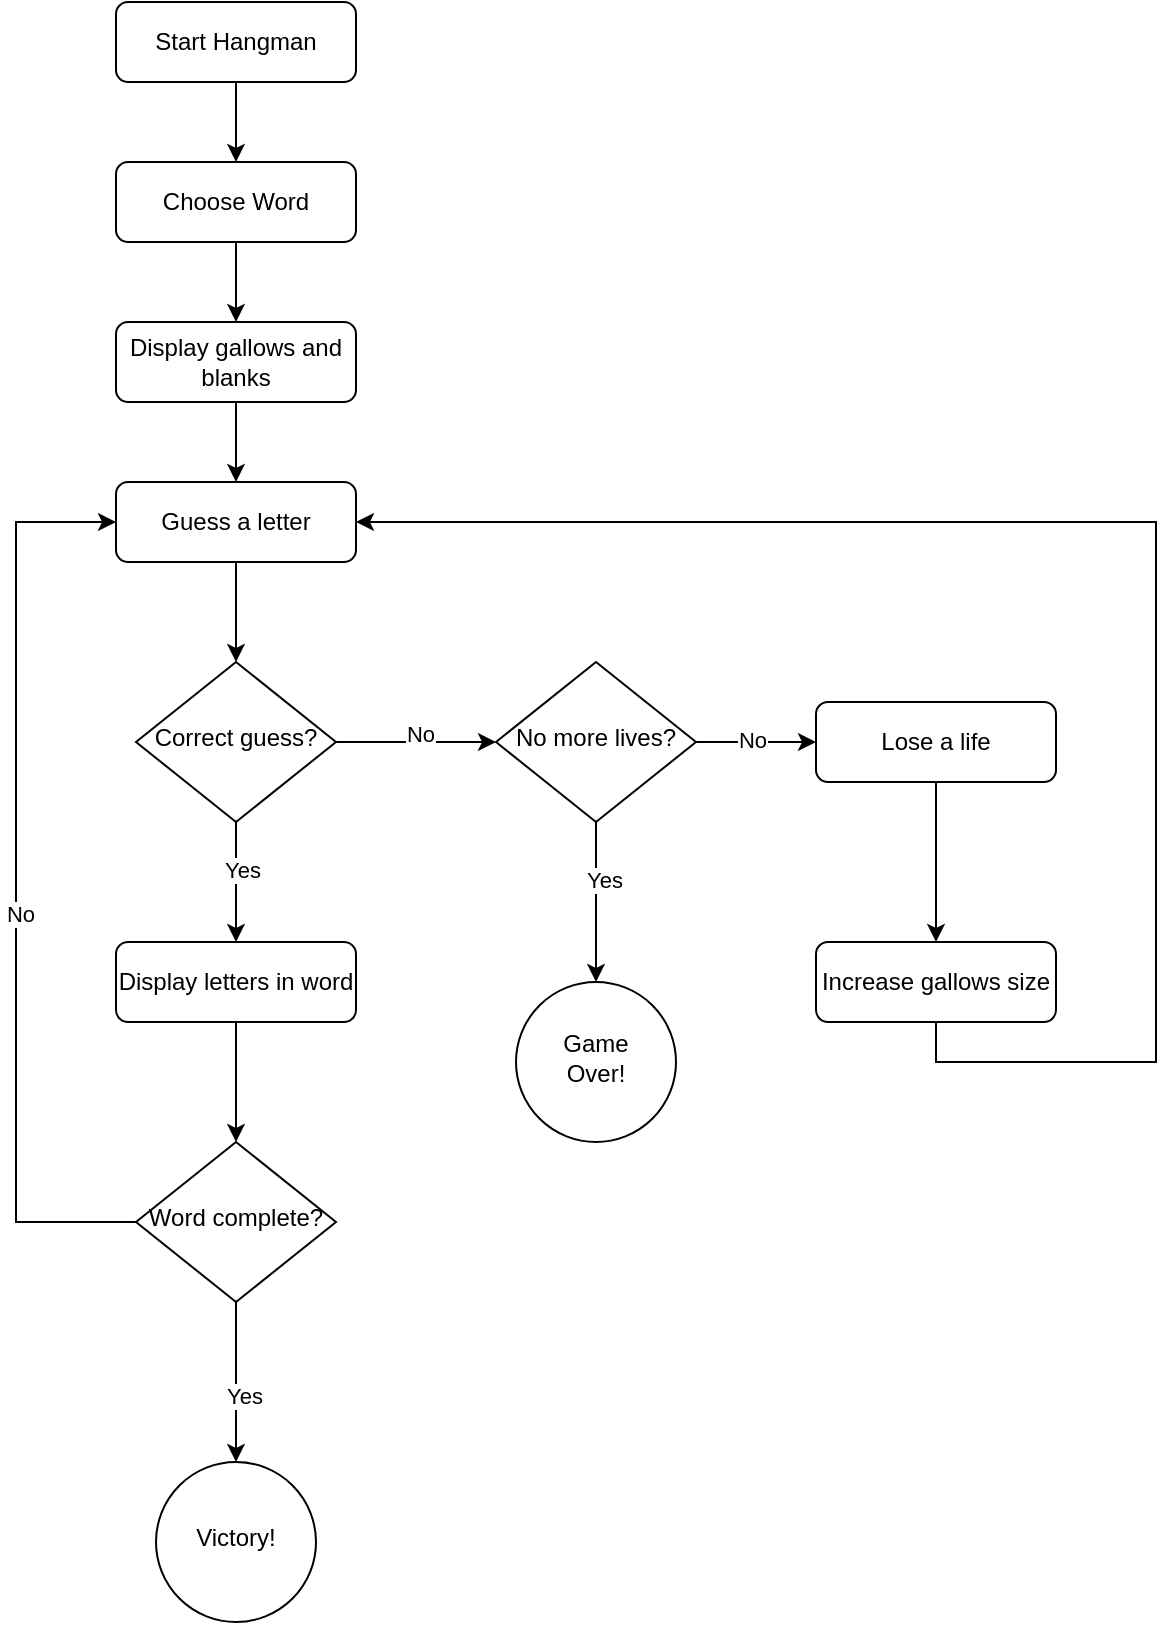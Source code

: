 <mxfile version="21.6.8" type="device">
  <diagram id="C5RBs43oDa-KdzZeNtuy" name="Page-1">
    <mxGraphModel dx="1114" dy="839" grid="1" gridSize="10" guides="1" tooltips="1" connect="1" arrows="1" fold="1" page="1" pageScale="1" pageWidth="827" pageHeight="1169" math="0" shadow="0">
      <root>
        <mxCell id="WIyWlLk6GJQsqaUBKTNV-0" />
        <mxCell id="WIyWlLk6GJQsqaUBKTNV-1" parent="WIyWlLk6GJQsqaUBKTNV-0" />
        <mxCell id="l3x75riTN9Xc-E5Wqw-H-3" value="" style="edgeStyle=orthogonalEdgeStyle;rounded=0;orthogonalLoop=1;jettySize=auto;html=1;" parent="WIyWlLk6GJQsqaUBKTNV-1" source="WIyWlLk6GJQsqaUBKTNV-3" target="l3x75riTN9Xc-E5Wqw-H-2" edge="1">
          <mxGeometry relative="1" as="geometry" />
        </mxCell>
        <mxCell id="WIyWlLk6GJQsqaUBKTNV-3" value="Start Hangman" style="rounded=1;whiteSpace=wrap;html=1;fontSize=12;glass=0;strokeWidth=1;shadow=0;" parent="WIyWlLk6GJQsqaUBKTNV-1" vertex="1">
          <mxGeometry x="160" y="80" width="120" height="40" as="geometry" />
        </mxCell>
        <mxCell id="l3x75riTN9Xc-E5Wqw-H-10" value="" style="edgeStyle=orthogonalEdgeStyle;rounded=0;orthogonalLoop=1;jettySize=auto;html=1;" parent="WIyWlLk6GJQsqaUBKTNV-1" source="WIyWlLk6GJQsqaUBKTNV-6" target="l3x75riTN9Xc-E5Wqw-H-9" edge="1">
          <mxGeometry relative="1" as="geometry" />
        </mxCell>
        <mxCell id="l3x75riTN9Xc-E5Wqw-H-11" value="&lt;div&gt;No&lt;/div&gt;" style="edgeLabel;html=1;align=center;verticalAlign=middle;resizable=0;points=[];" parent="l3x75riTN9Xc-E5Wqw-H-10" vertex="1" connectable="0">
          <mxGeometry x="0.05" y="4" relative="1" as="geometry">
            <mxPoint as="offset" />
          </mxGeometry>
        </mxCell>
        <mxCell id="l3x75riTN9Xc-E5Wqw-H-26" style="edgeStyle=orthogonalEdgeStyle;rounded=0;orthogonalLoop=1;jettySize=auto;html=1;exitX=0.5;exitY=1;exitDx=0;exitDy=0;" parent="WIyWlLk6GJQsqaUBKTNV-1" source="WIyWlLk6GJQsqaUBKTNV-6" target="l3x75riTN9Xc-E5Wqw-H-25" edge="1">
          <mxGeometry relative="1" as="geometry" />
        </mxCell>
        <mxCell id="l3x75riTN9Xc-E5Wqw-H-27" value="Yes" style="edgeLabel;html=1;align=center;verticalAlign=middle;resizable=0;points=[];" parent="l3x75riTN9Xc-E5Wqw-H-26" vertex="1" connectable="0">
          <mxGeometry x="-0.2" y="3" relative="1" as="geometry">
            <mxPoint as="offset" />
          </mxGeometry>
        </mxCell>
        <mxCell id="WIyWlLk6GJQsqaUBKTNV-6" value="Correct guess?" style="rhombus;whiteSpace=wrap;html=1;shadow=0;fontFamily=Helvetica;fontSize=12;align=center;strokeWidth=1;spacing=6;spacingTop=-4;" parent="WIyWlLk6GJQsqaUBKTNV-1" vertex="1">
          <mxGeometry x="170" y="410" width="100" height="80" as="geometry" />
        </mxCell>
        <mxCell id="l3x75riTN9Xc-E5Wqw-H-8" value="" style="edgeStyle=orthogonalEdgeStyle;rounded=0;orthogonalLoop=1;jettySize=auto;html=1;" parent="WIyWlLk6GJQsqaUBKTNV-1" source="WIyWlLk6GJQsqaUBKTNV-7" target="l3x75riTN9Xc-E5Wqw-H-7" edge="1">
          <mxGeometry relative="1" as="geometry" />
        </mxCell>
        <mxCell id="WIyWlLk6GJQsqaUBKTNV-7" value="Lose a life" style="rounded=1;whiteSpace=wrap;html=1;fontSize=12;glass=0;strokeWidth=1;shadow=0;" parent="WIyWlLk6GJQsqaUBKTNV-1" vertex="1">
          <mxGeometry x="510" y="430" width="120" height="40" as="geometry" />
        </mxCell>
        <mxCell id="l3x75riTN9Xc-E5Wqw-H-5" value="" style="edgeStyle=orthogonalEdgeStyle;rounded=0;orthogonalLoop=1;jettySize=auto;html=1;entryX=0.5;entryY=0;entryDx=0;entryDy=0;" parent="WIyWlLk6GJQsqaUBKTNV-1" source="l3x75riTN9Xc-E5Wqw-H-2" target="OFbIeOUO2OegjBeiqLVH-0" edge="1">
          <mxGeometry relative="1" as="geometry" />
        </mxCell>
        <mxCell id="l3x75riTN9Xc-E5Wqw-H-2" value="&lt;div&gt;Choose Word&lt;/div&gt;" style="rounded=1;whiteSpace=wrap;html=1;fontSize=12;glass=0;strokeWidth=1;shadow=0;" parent="WIyWlLk6GJQsqaUBKTNV-1" vertex="1">
          <mxGeometry x="160" y="160" width="120" height="40" as="geometry" />
        </mxCell>
        <mxCell id="l3x75riTN9Xc-E5Wqw-H-6" style="edgeStyle=orthogonalEdgeStyle;rounded=0;orthogonalLoop=1;jettySize=auto;html=1;exitX=0.5;exitY=1;exitDx=0;exitDy=0;entryX=0.5;entryY=0;entryDx=0;entryDy=0;" parent="WIyWlLk6GJQsqaUBKTNV-1" source="l3x75riTN9Xc-E5Wqw-H-4" target="WIyWlLk6GJQsqaUBKTNV-6" edge="1">
          <mxGeometry relative="1" as="geometry" />
        </mxCell>
        <mxCell id="l3x75riTN9Xc-E5Wqw-H-4" value="Guess a letter" style="rounded=1;whiteSpace=wrap;html=1;fontSize=12;glass=0;strokeWidth=1;shadow=0;" parent="WIyWlLk6GJQsqaUBKTNV-1" vertex="1">
          <mxGeometry x="160" y="320" width="120" height="40" as="geometry" />
        </mxCell>
        <mxCell id="l3x75riTN9Xc-E5Wqw-H-38" style="edgeStyle=orthogonalEdgeStyle;rounded=0;orthogonalLoop=1;jettySize=auto;html=1;exitX=0.5;exitY=1;exitDx=0;exitDy=0;entryX=1;entryY=0.5;entryDx=0;entryDy=0;" parent="WIyWlLk6GJQsqaUBKTNV-1" source="l3x75riTN9Xc-E5Wqw-H-7" target="l3x75riTN9Xc-E5Wqw-H-4" edge="1">
          <mxGeometry relative="1" as="geometry">
            <Array as="points">
              <mxPoint x="570" y="610" />
              <mxPoint x="680" y="610" />
              <mxPoint x="680" y="340" />
            </Array>
          </mxGeometry>
        </mxCell>
        <mxCell id="l3x75riTN9Xc-E5Wqw-H-7" value="Increase gallows size" style="rounded=1;whiteSpace=wrap;html=1;fontSize=12;glass=0;strokeWidth=1;shadow=0;" parent="WIyWlLk6GJQsqaUBKTNV-1" vertex="1">
          <mxGeometry x="510" y="550" width="120" height="40" as="geometry" />
        </mxCell>
        <mxCell id="l3x75riTN9Xc-E5Wqw-H-14" style="edgeStyle=orthogonalEdgeStyle;rounded=0;orthogonalLoop=1;jettySize=auto;html=1;exitX=1;exitY=0.5;exitDx=0;exitDy=0;entryX=0;entryY=0.5;entryDx=0;entryDy=0;" parent="WIyWlLk6GJQsqaUBKTNV-1" source="l3x75riTN9Xc-E5Wqw-H-9" target="WIyWlLk6GJQsqaUBKTNV-7" edge="1">
          <mxGeometry relative="1" as="geometry" />
        </mxCell>
        <mxCell id="l3x75riTN9Xc-E5Wqw-H-29" value="No" style="edgeLabel;html=1;align=center;verticalAlign=middle;resizable=0;points=[];" parent="l3x75riTN9Xc-E5Wqw-H-14" vertex="1" connectable="0">
          <mxGeometry x="-0.067" y="1" relative="1" as="geometry">
            <mxPoint as="offset" />
          </mxGeometry>
        </mxCell>
        <mxCell id="l3x75riTN9Xc-E5Wqw-H-20" value="" style="edgeStyle=orthogonalEdgeStyle;rounded=0;orthogonalLoop=1;jettySize=auto;html=1;" parent="WIyWlLk6GJQsqaUBKTNV-1" source="l3x75riTN9Xc-E5Wqw-H-9" target="l3x75riTN9Xc-E5Wqw-H-19" edge="1">
          <mxGeometry relative="1" as="geometry" />
        </mxCell>
        <mxCell id="l3x75riTN9Xc-E5Wqw-H-28" value="Yes" style="edgeLabel;html=1;align=center;verticalAlign=middle;resizable=0;points=[];" parent="l3x75riTN9Xc-E5Wqw-H-20" vertex="1" connectable="0">
          <mxGeometry x="-0.275" y="4" relative="1" as="geometry">
            <mxPoint as="offset" />
          </mxGeometry>
        </mxCell>
        <mxCell id="l3x75riTN9Xc-E5Wqw-H-9" value="No more lives?" style="rhombus;whiteSpace=wrap;html=1;shadow=0;fontFamily=Helvetica;fontSize=12;align=center;strokeWidth=1;spacing=6;spacingTop=-4;" parent="WIyWlLk6GJQsqaUBKTNV-1" vertex="1">
          <mxGeometry x="350" y="410" width="100" height="80" as="geometry" />
        </mxCell>
        <mxCell id="l3x75riTN9Xc-E5Wqw-H-19" value="&lt;div&gt;Game&lt;/div&gt;&lt;div&gt;Over!&lt;br&gt;&lt;/div&gt;" style="ellipse;whiteSpace=wrap;html=1;shadow=0;strokeWidth=1;spacing=6;spacingTop=-4;" parent="WIyWlLk6GJQsqaUBKTNV-1" vertex="1">
          <mxGeometry x="360" y="570" width="80" height="80" as="geometry" />
        </mxCell>
        <mxCell id="l3x75riTN9Xc-E5Wqw-H-31" value="" style="edgeStyle=orthogonalEdgeStyle;rounded=0;orthogonalLoop=1;jettySize=auto;html=1;" parent="WIyWlLk6GJQsqaUBKTNV-1" source="l3x75riTN9Xc-E5Wqw-H-25" target="l3x75riTN9Xc-E5Wqw-H-32" edge="1">
          <mxGeometry relative="1" as="geometry">
            <mxPoint x="220" y="650" as="targetPoint" />
          </mxGeometry>
        </mxCell>
        <mxCell id="l3x75riTN9Xc-E5Wqw-H-25" value="Display letters in word" style="rounded=1;whiteSpace=wrap;html=1;fontSize=12;glass=0;strokeWidth=1;shadow=0;" parent="WIyWlLk6GJQsqaUBKTNV-1" vertex="1">
          <mxGeometry x="160" y="550" width="120" height="40" as="geometry" />
        </mxCell>
        <mxCell id="l3x75riTN9Xc-E5Wqw-H-34" value="" style="edgeStyle=orthogonalEdgeStyle;rounded=0;orthogonalLoop=1;jettySize=auto;html=1;" parent="WIyWlLk6GJQsqaUBKTNV-1" source="l3x75riTN9Xc-E5Wqw-H-32" target="l3x75riTN9Xc-E5Wqw-H-33" edge="1">
          <mxGeometry relative="1" as="geometry" />
        </mxCell>
        <mxCell id="l3x75riTN9Xc-E5Wqw-H-35" value="&lt;div&gt;Yes&lt;/div&gt;" style="edgeLabel;html=1;align=center;verticalAlign=middle;resizable=0;points=[];" parent="l3x75riTN9Xc-E5Wqw-H-34" vertex="1" connectable="0">
          <mxGeometry x="0.175" y="4" relative="1" as="geometry">
            <mxPoint as="offset" />
          </mxGeometry>
        </mxCell>
        <mxCell id="l3x75riTN9Xc-E5Wqw-H-36" style="edgeStyle=orthogonalEdgeStyle;rounded=0;orthogonalLoop=1;jettySize=auto;html=1;exitX=0;exitY=0.5;exitDx=0;exitDy=0;entryX=0;entryY=0.5;entryDx=0;entryDy=0;" parent="WIyWlLk6GJQsqaUBKTNV-1" source="l3x75riTN9Xc-E5Wqw-H-32" target="l3x75riTN9Xc-E5Wqw-H-4" edge="1">
          <mxGeometry relative="1" as="geometry">
            <Array as="points">
              <mxPoint x="110" y="690" />
              <mxPoint x="110" y="340" />
            </Array>
            <mxPoint x="140" y="260" as="targetPoint" />
          </mxGeometry>
        </mxCell>
        <mxCell id="l3x75riTN9Xc-E5Wqw-H-37" value="&lt;div&gt;No&lt;/div&gt;" style="edgeLabel;html=1;align=center;verticalAlign=middle;resizable=0;points=[];" parent="l3x75riTN9Xc-E5Wqw-H-36" vertex="1" connectable="0">
          <mxGeometry x="-0.069" y="-2" relative="1" as="geometry">
            <mxPoint as="offset" />
          </mxGeometry>
        </mxCell>
        <mxCell id="l3x75riTN9Xc-E5Wqw-H-32" value="Word complete?" style="rhombus;whiteSpace=wrap;html=1;shadow=0;fontFamily=Helvetica;fontSize=12;align=center;strokeWidth=1;spacing=6;spacingTop=-4;" parent="WIyWlLk6GJQsqaUBKTNV-1" vertex="1">
          <mxGeometry x="170" y="650" width="100" height="80" as="geometry" />
        </mxCell>
        <mxCell id="l3x75riTN9Xc-E5Wqw-H-33" value="Victory!" style="ellipse;whiteSpace=wrap;html=1;shadow=0;strokeWidth=1;spacing=6;spacingTop=-4;" parent="WIyWlLk6GJQsqaUBKTNV-1" vertex="1">
          <mxGeometry x="180" y="810" width="80" height="80" as="geometry" />
        </mxCell>
        <mxCell id="OFbIeOUO2OegjBeiqLVH-1" style="edgeStyle=orthogonalEdgeStyle;rounded=0;orthogonalLoop=1;jettySize=auto;html=1;exitX=0.5;exitY=1;exitDx=0;exitDy=0;entryX=0.5;entryY=0;entryDx=0;entryDy=0;" edge="1" parent="WIyWlLk6GJQsqaUBKTNV-1" source="OFbIeOUO2OegjBeiqLVH-0" target="l3x75riTN9Xc-E5Wqw-H-4">
          <mxGeometry relative="1" as="geometry" />
        </mxCell>
        <mxCell id="OFbIeOUO2OegjBeiqLVH-0" value="&lt;div&gt;Display gallows and blanks&lt;/div&gt;" style="rounded=1;whiteSpace=wrap;html=1;fontSize=12;glass=0;strokeWidth=1;shadow=0;" vertex="1" parent="WIyWlLk6GJQsqaUBKTNV-1">
          <mxGeometry x="160" y="240" width="120" height="40" as="geometry" />
        </mxCell>
      </root>
    </mxGraphModel>
  </diagram>
</mxfile>
